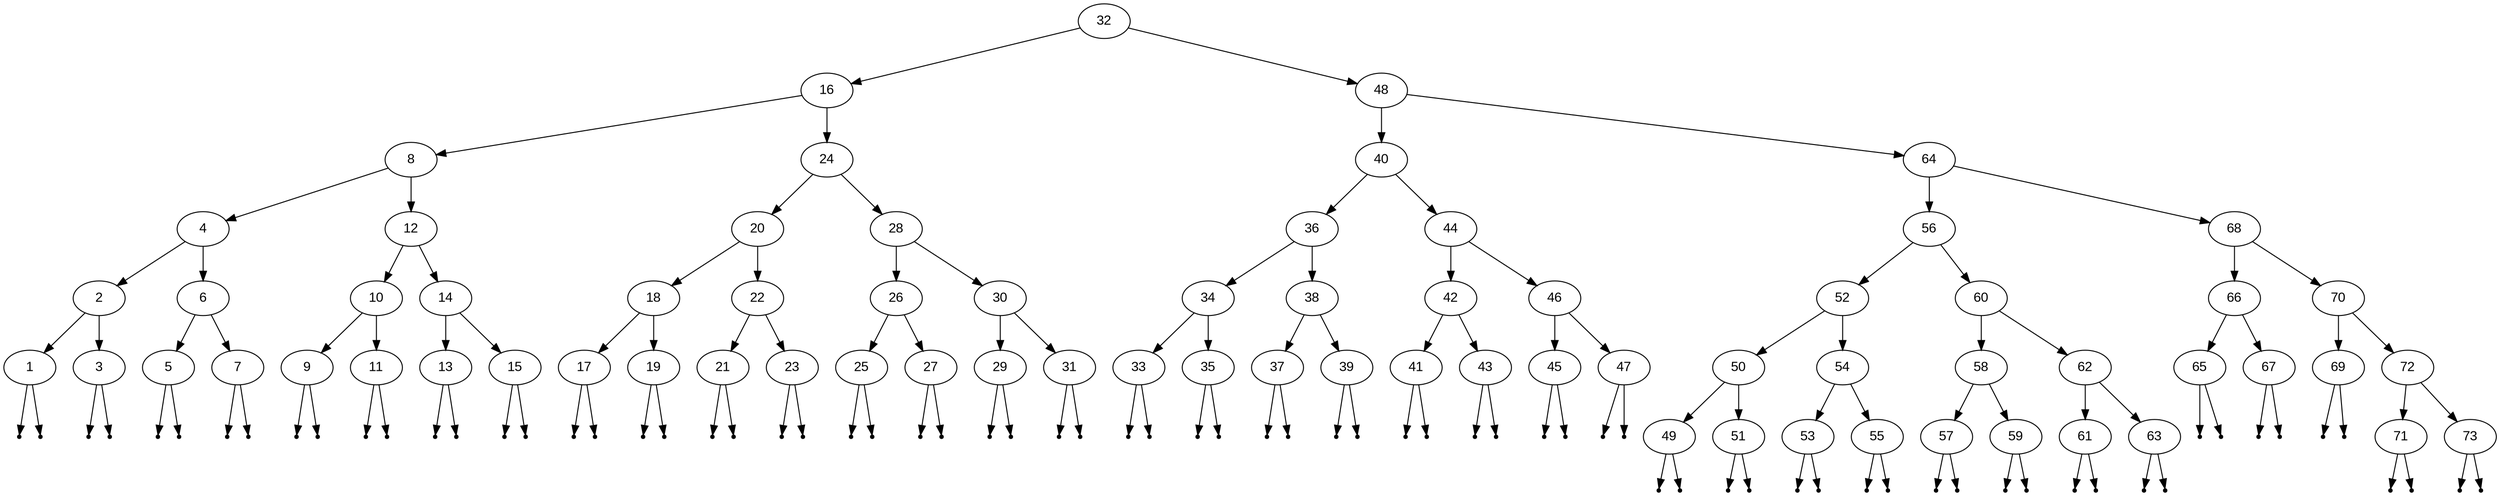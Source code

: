 digraph BinarySearchTree {
    node [fontname = "Arial"];
    32 -> 16;
    16 -> 8;
    8 -> 4;
    4 -> 2;
    2 -> 1;
    null0[shape=point];
    1 -> null0;
    null1[shape=point];
    1 -> null1;
    2 -> 3;
    null2[shape=point];
    3 -> null2;
    null3[shape=point];
    3 -> null3;
    4 -> 6;
    6 -> 5;
    null4[shape=point];
    5 -> null4;
    null5[shape=point];
    5 -> null5;
    6 -> 7;
    null6[shape=point];
    7 -> null6;
    null7[shape=point];
    7 -> null7;
    8 -> 12;
    12 -> 10;
    10 -> 9;
    null8[shape=point];
    9 -> null8;
    null9[shape=point];
    9 -> null9;
    10 -> 11;
    null10[shape=point];
    11 -> null10;
    null11[shape=point];
    11 -> null11;
    12 -> 14;
    14 -> 13;
    null12[shape=point];
    13 -> null12;
    null13[shape=point];
    13 -> null13;
    14 -> 15;
    null14[shape=point];
    15 -> null14;
    null15[shape=point];
    15 -> null15;
    16 -> 24;
    24 -> 20;
    20 -> 18;
    18 -> 17;
    null16[shape=point];
    17 -> null16;
    null17[shape=point];
    17 -> null17;
    18 -> 19;
    null18[shape=point];
    19 -> null18;
    null19[shape=point];
    19 -> null19;
    20 -> 22;
    22 -> 21;
    null20[shape=point];
    21 -> null20;
    null21[shape=point];
    21 -> null21;
    22 -> 23;
    null22[shape=point];
    23 -> null22;
    null23[shape=point];
    23 -> null23;
    24 -> 28;
    28 -> 26;
    26 -> 25;
    null24[shape=point];
    25 -> null24;
    null25[shape=point];
    25 -> null25;
    26 -> 27;
    null26[shape=point];
    27 -> null26;
    null27[shape=point];
    27 -> null27;
    28 -> 30;
    30 -> 29;
    null28[shape=point];
    29 -> null28;
    null29[shape=point];
    29 -> null29;
    30 -> 31;
    null30[shape=point];
    31 -> null30;
    null31[shape=point];
    31 -> null31;
    32 -> 48;
    48 -> 40;
    40 -> 36;
    36 -> 34;
    34 -> 33;
    null32[shape=point];
    33 -> null32;
    null33[shape=point];
    33 -> null33;
    34 -> 35;
    null34[shape=point];
    35 -> null34;
    null35[shape=point];
    35 -> null35;
    36 -> 38;
    38 -> 37;
    null36[shape=point];
    37 -> null36;
    null37[shape=point];
    37 -> null37;
    38 -> 39;
    null38[shape=point];
    39 -> null38;
    null39[shape=point];
    39 -> null39;
    40 -> 44;
    44 -> 42;
    42 -> 41;
    null40[shape=point];
    41 -> null40;
    null41[shape=point];
    41 -> null41;
    42 -> 43;
    null42[shape=point];
    43 -> null42;
    null43[shape=point];
    43 -> null43;
    44 -> 46;
    46 -> 45;
    null44[shape=point];
    45 -> null44;
    null45[shape=point];
    45 -> null45;
    46 -> 47;
    null46[shape=point];
    47 -> null46;
    null47[shape=point];
    47 -> null47;
    48 -> 64;
    64 -> 56;
    56 -> 52;
    52 -> 50;
    50 -> 49;
    null48[shape=point];
    49 -> null48;
    null49[shape=point];
    49 -> null49;
    50 -> 51;
    null50[shape=point];
    51 -> null50;
    null51[shape=point];
    51 -> null51;
    52 -> 54;
    54 -> 53;
    null52[shape=point];
    53 -> null52;
    null53[shape=point];
    53 -> null53;
    54 -> 55;
    null54[shape=point];
    55 -> null54;
    null55[shape=point];
    55 -> null55;
    56 -> 60;
    60 -> 58;
    58 -> 57;
    null56[shape=point];
    57 -> null56;
    null57[shape=point];
    57 -> null57;
    58 -> 59;
    null58[shape=point];
    59 -> null58;
    null59[shape=point];
    59 -> null59;
    60 -> 62;
    62 -> 61;
    null60[shape=point];
    61 -> null60;
    null61[shape=point];
    61 -> null61;
    62 -> 63;
    null62[shape=point];
    63 -> null62;
    null63[shape=point];
    63 -> null63;
    64 -> 68;
    68 -> 66;
    66 -> 65;
    null64[shape=point];
    65 -> null64;
    null65[shape=point];
    65 -> null65;
    66 -> 67;
    null66[shape=point];
    67 -> null66;
    null67[shape=point];
    67 -> null67;
    68 -> 70;
    70 -> 69;
    null68[shape=point];
    69 -> null68;
    null69[shape=point];
    69 -> null69;
    70 -> 72;
    72 -> 71;
    null70[shape=point];
    71 -> null70;
    null71[shape=point];
    71 -> null71;
    72 -> 73;
    null72[shape=point];
    73 -> null72;
    null73[shape=point];
    73 -> null73;
}